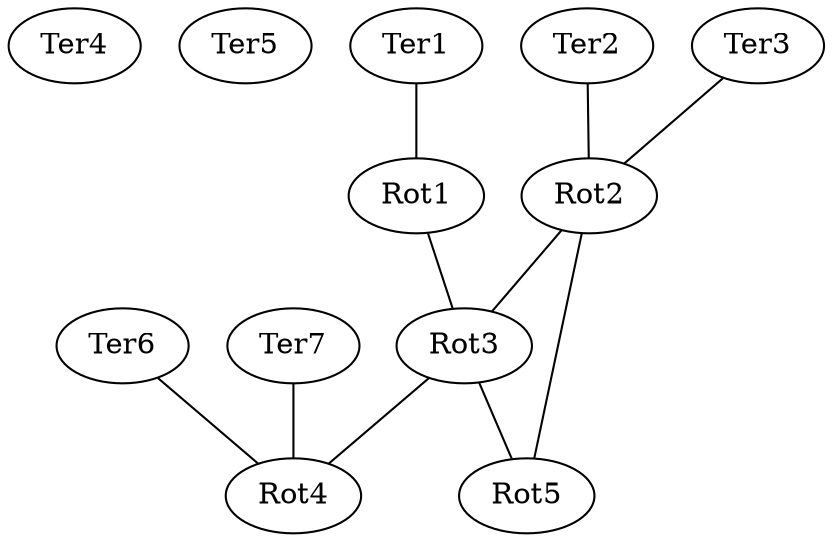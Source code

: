strict graph {
        Ter4;
        Ter5;
        Ter1 -- Rot1;
        Ter2 -- Rot2;
        Ter3 -- Rot2;
        Ter6 -- Rot4;
        Ter7 -- Rot4;
        Rot1 -- Rot3;
        Rot2 -- Rot3;
        Rot2 -- Rot5;
        Rot3 -- Rot1;
        Rot3 -- Rot2;
        Rot3 -- Rot4;
        Rot3 -- Rot5;
        Rot4 -- Rot3;
        Rot5 -- Rot3;
        Rot5 -- Rot2;
}
//intermediario
strict graph {
        Ter1 -- Rot1;
        Ter2 -- Rot2;
        Ter3 -- Rot2;
        Ter4 -- Rot2;
        Ter5 -- Rot5;
        Ter6 -- Rot4;
        Ter7 -- Rot4;
        Rot1 -- Rot3;
        Rot2 -- Rot3;
        Rot3 -- Rot1;
        Rot3 -- Rot2;
        Rot3 -- Rot4;
        Rot3 -- Rot5;
        Rot4 -- Rot3;
        Rot5 -- Rot3;
}
strict graph {
        Ter4;
        Ter5;
        Ter1 -- Rot1;
        Ter2 -- Rot2;
        Ter3 -- Rot2;
        Ter6 -- Rot4;
        Ter7 -- Rot4;
        Rot1 -- Rot3;
        Rot2 -- Rot3;
        Rot2 -- Rot5;
        Rot3 -- Rot1;
        Rot3 -- Rot2;
        Rot3 -- Rot4;
        Rot3 -- Rot5;
        Rot4 -- Rot3;
        Rot5 -- Rot3;
        Rot5 -- Rot2;
}
//intermediario
strict graph {
        Ter1 -- Rot1;
        Ter2 -- Rot2;
        Ter3 -- Rot2;
        Ter4 -- Rot2;
        Ter5 -- Rot5;
        Ter6 -- Rot4;
        Ter7 -- Rot4;
        Rot1 -- Rot3;
        Rot2 -- Rot3;
        Rot3 -- Rot1;
        Rot3 -- Rot2;
        Rot3 -- Rot4;
        Rot3 -- Rot5;
        Rot4 -- Rot3;
        Rot5 -- Rot3;
}
strict graph {
        Ter4;
        Ter5;
        Ter1 -- Rot1;
        Ter2 -- Rot2;
        Ter3 -- Rot2;
        Ter6 -- Rot4;
        Ter7 -- Rot4;
        Rot1 -- Rot3;
        Rot2 -- Rot3;
        Rot2 -- Rot5;
        Rot3 -- Rot1;
        Rot3 -- Rot2;
        Rot3 -- Rot4;
        Rot3 -- Rot5;
        Rot4 -- Rot3;
        Rot5 -- Rot3;
        Rot5 -- Rot2;
}
//intermediario

strict graph {
        Ter1 -- Rot1;
        Ter2 -- Rot2;
        Ter3 -- Rot2;
        Ter4 -- Rot2;
        Ter5 -- Rot5;
        Ter6 -- Rot4;
        Ter7 -- Rot4;
        Rot1 -- Rot3;
        Rot2 -- Rot3;
        Rot3 -- Rot1;
        Rot3 -- Rot2;
        Rot3 -- Rot4;
        Rot3 -- Rot5;
        Rot4 -- Rot3;
        Rot5 -- Rot3;
}
strict graph {
        Ter4;
        Ter5;
        Ter1 -- Rot1;
        Ter2 -- Rot2;
        Ter3 -- Rot2;
        Ter6 -- Rot4;
        Ter7 -- Rot4;
        Rot1 -- Rot3;
        Rot2 -- Rot3;
        Rot2 -- Rot5;
        Rot3 -- Rot1;
        Rot3 -- Rot2;
        Rot3 -- Rot4;
        Rot3 -- Rot5;
        Rot4 -- Rot3;
        Rot5 -- Rot3;
        Rot5 -- Rot2;
}
//intermediario

strict graph {
        Ter1 -- Rot1;
        Ter2 -- Rot2;
        Ter3 -- Rot2;
        Ter4 -- Rot2;
        Ter5 -- Rot5;
        Ter6 -- Rot4;
        Ter7 -- Rot4;
        Rot1 -- Rot3;
        Rot2 -- Rot3;
        Rot3 -- Rot1;
        Rot3 -- Rot2;
        Rot3 -- Rot4;
        Rot3 -- Rot5;
        Rot4 -- Rot3;
        Rot5 -- Rot3;
}
strict graph {
        Ter4;
        Ter5;
        Ter1 -- Rot1;
        Ter2 -- Rot2;
        Ter3 -- Rot2;
        Ter6 -- Rot4;
        Ter7 -- Rot4;
        Rot1 -- Rot3;
        Rot2 -- Rot3;
        Rot2 -- Rot5;
        Rot3 -- Rot1;
        Rot3 -- Rot2;
        Rot3 -- Rot4;
        Rot3 -- Rot5;
        Rot4 -- Rot3;
        Rot5 -- Rot3;
        Rot5 -- Rot2;
}
//intermediario

strict graph {
        Ter1 -- Rot1;
        Ter2 -- Rot2;
        Ter3 -- Rot2;
        Ter4 -- Rot2;
        Ter5 -- Rot5;
        Ter6 -- Rot4;
        Ter7 -- Rot4;
        Rot1 -- Rot3;
        Rot2 -- Rot3;
        Rot3 -- Rot1;
        Rot3 -- Rot2;
        Rot3 -- Rot4;
        Rot3 -- Rot5;
        Rot4 -- Rot3;
        Rot5 -- Rot3;
}
strict graph {
        Ter4;
        Ter5;
        Ter1 -- Rot1;
        Ter2 -- Rot2;
        Ter3 -- Rot2;
        Ter6 -- Rot4;
        Ter7 -- Rot4;
        Rot1 -- Rot3;
        Rot2 -- Rot3;
        Rot2 -- Rot5;
        Rot3 -- Rot1;
        Rot3 -- Rot2;
        Rot3 -- Rot4;
        Rot3 -- Rot5;
        Rot4 -- Rot3;
        Rot5 -- Rot3;
        Rot5 -- Rot2;
}
//intermediario

strict graph {
        Ter1 -- Rot1;
        Ter2 -- Rot2;
        Ter3 -- Rot2;
        Ter4 -- Rot2;
        Ter5 -- Rot5;
        Ter6 -- Rot4;
        Ter7 -- Rot4;
        Rot1 -- Rot3;
        Rot2 -- Rot3;
        Rot3 -- Rot1;
        Rot3 -- Rot2;
        Rot3 -- Rot4;
        Rot3 -- Rot5;
        Rot4 -- Rot3;
        Rot5 -- Rot3;
}
strict graph {
        Ter4;
        Ter5;
        Ter1 -- Rot1;
        Ter2 -- Rot2;
        Ter3 -- Rot2;
        Ter6 -- Rot4;
        Ter7 -- Rot4;
        Rot1 -- Rot3;
        Rot2 -- Rot3;
        Rot2 -- Rot5;
        Rot3 -- Rot1;
        Rot3 -- Rot2;
        Rot3 -- Rot4;
        Rot3 -- Rot5;
        Rot4 -- Rot3;
        Rot5 -- Rot3;
        Rot5 -- Rot2;
}
//intermediario

strict graph {
        Ter1 -- Rot1;
        Ter2 -- Rot2;
        Ter3 -- Rot2;
        Ter4 -- Rot2;
        Ter5 -- Rot5;
        Ter6 -- Rot4;
        Ter7 -- Rot4;
        Rot1 -- Rot3;
        Rot2 -- Rot3;
        Rot3 -- Rot1;
        Rot3 -- Rot2;
        Rot3 -- Rot4;
        Rot3 -- Rot5;
        Rot4 -- Rot3;
        Rot5 -- Rot3;
}
strict graph {
        Ter4;
        Ter5;
        Ter1 -- Rot1;
        Ter2 -- Rot2;
        Ter3 -- Rot2;
        Ter6 -- Rot4;
        Ter7 -- Rot4;
        Rot1 -- Rot3;
        Rot2 -- Rot3;
        Rot2 -- Rot5;
        Rot3 -- Rot1;
        Rot3 -- Rot2;
        Rot3 -- Rot4;
        Rot3 -- Rot5;
        Rot4 -- Rot3;
        Rot5 -- Rot3;
        Rot5 -- Rot2;
}
//intermediario

strict graph {
        Ter1 -- Rot1;
        Ter2 -- Rot2;
        Ter3 -- Rot2;
        Ter4 -- Rot2;
        Ter5 -- Rot5;
        Ter6 -- Rot4;
        Ter7 -- Rot4;
        Rot1 -- Rot3;
        Rot2 -- Rot3;
        Rot3 -- Rot1;
        Rot3 -- Rot2;
        Rot3 -- Rot4;
        Rot3 -- Rot5;
        Rot4 -- Rot3;
        Rot5 -- Rot3;
}
strict graph {
        Ter4;
        Ter5;
        Ter1 -- Rot1;
        Ter2 -- Rot2;
        Ter3 -- Rot2;
        Ter6 -- Rot4;
        Ter7 -- Rot4;
        Rot1 -- Rot3;
        Rot2 -- Rot3;
        Rot2 -- Rot5;
        Rot3 -- Rot1;
        Rot3 -- Rot2;
        Rot3 -- Rot4;
        Rot3 -- Rot5;
        Rot4 -- Rot3;
        Rot5 -- Rot3;
        Rot5 -- Rot2;
}
//intermediario

strict graph {
        Ter1 -- Rot1;
        Ter2 -- Rot2;
        Ter3 -- Rot2;
        Ter4 -- Rot2;
        Ter5 -- Rot5;
        Ter6 -- Rot4;
        Ter7 -- Rot4;
        Rot1 -- Rot3;
        Rot2 -- Rot3;
        Rot3 -- Rot1;
        Rot3 -- Rot2;
        Rot3 -- Rot4;
        Rot3 -- Rot5;
        Rot4 -- Rot3;
        Rot5 -- Rot3;
}
strict graph {
        Ter4;
        Ter5;
        Ter1 -- Rot1;
        Ter2 -- Rot2;
        Ter3 -- Rot2;
        Ter6 -- Rot4;
        Ter7 -- Rot4;
        Rot1 -- Rot3;
        Rot2 -- Rot3;
        Rot2 -- Rot5;
        Rot3 -- Rot1;
        Rot3 -- Rot2;
        Rot3 -- Rot4;
        Rot3 -- Rot5;
        Rot4 -- Rot3;
        Rot5 -- Rot3;
        Rot5 -- Rot2;
}
//intermediario

strict graph {
        Ter1 -- Rot1;
        Ter2 -- Rot2;
        Ter3 -- Rot2;
        Ter4 -- Rot2;
        Ter5 -- Rot5;
        Ter6 -- Rot4;
        Ter7 -- Rot4;
        Rot1 -- Rot3;
        Rot2 -- Rot3;
        Rot3 -- Rot1;
        Rot3 -- Rot2;
        Rot3 -- Rot4;
        Rot3 -- Rot5;
        Rot4 -- Rot3;
        Rot5 -- Rot3;
}
strict graph {
        Ter4;
        Ter5;
        Ter1 -- Rot1;
        Ter2 -- Rot2;
        Ter3 -- Rot2;
        Ter6 -- Rot4;
        Ter7 -- Rot4;
        Rot1 -- Rot3;
        Rot2 -- Rot3;
        Rot2 -- Rot5;
        Rot3 -- Rot1;
        Rot3 -- Rot2;
        Rot3 -- Rot4;
        Rot3 -- Rot5;
        Rot4 -- Rot3;
        Rot5 -- Rot3;
        Rot5 -- Rot2;
}
//intermediario

strict graph {
        Ter1 -- Rot1;
        Ter2 -- Rot2;
        Ter3 -- Rot2;
        Ter4 -- Rot2;
        Ter5 -- Rot5;
        Ter6 -- Rot4;
        Ter7 -- Rot4;
        Rot1 -- Rot3;
        Rot2 -- Rot3;
        Rot3 -- Rot1;
        Rot3 -- Rot2;
        Rot3 -- Rot4;
        Rot3 -- Rot5;
        Rot4 -- Rot3;
        Rot5 -- Rot3;
}
